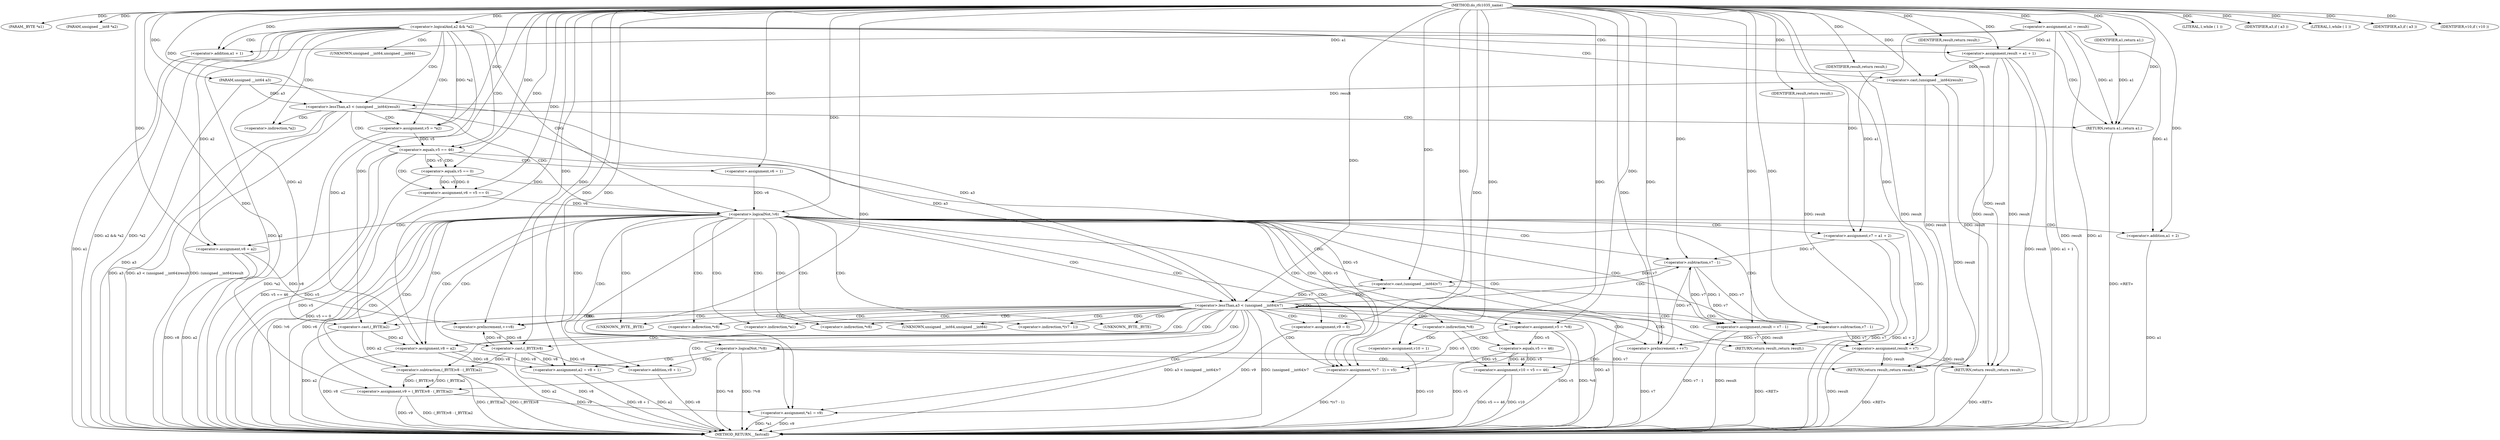 digraph do_rfc1035_name {  
"1000108" [label = "(METHOD,do_rfc1035_name)" ]
"1000262" [label = "(METHOD_RETURN,__fastcall)" ]
"1000109" [label = "(PARAM,_BYTE *a1)" ]
"1000110" [label = "(PARAM,unsigned __int8 *a2)" ]
"1000111" [label = "(PARAM,unsigned __int64 a3)" ]
"1000121" [label = "(<operator>.logicalAnd,a2 && *a2)" ]
"1000127" [label = "(LITERAL,1,while ( 1 ))" ]
"1000129" [label = "(<operator>.assignment,result = a1 + 1)" ]
"1000131" [label = "(<operator>.addition,a1 + 1)" ]
"1000135" [label = "(IDENTIFIER,a3,if ( a3 ))" ]
"1000138" [label = "(<operator>.lessThan,a3 < (unsigned __int64)result)" ]
"1000140" [label = "(<operator>.cast,(unsigned __int64)result)" ]
"1000144" [label = "(<operator>.assignment,v5 = *a2)" ]
"1000149" [label = "(<operator>.equals,v5 == 46)" ]
"1000152" [label = "(<operator>.assignment,v6 = 1)" ]
"1000156" [label = "(<operator>.assignment,v6 = v5 == 0)" ]
"1000158" [label = "(<operator>.equals,v5 == 0)" ]
"1000162" [label = "(<operator>.logicalNot,!v6)" ]
"1000165" [label = "(<operator>.assignment,v7 = a1 + 2)" ]
"1000167" [label = "(<operator>.addition,a1 + 2)" ]
"1000170" [label = "(<operator>.assignment,v8 = a2)" ]
"1000174" [label = "(LITERAL,1,while ( 1 ))" ]
"1000176" [label = "(<operator>.assignment,result = v7 - 1)" ]
"1000178" [label = "(<operator>.subtraction,v7 - 1)" ]
"1000182" [label = "(IDENTIFIER,a3,if ( a3 ))" ]
"1000185" [label = "(<operator>.lessThan,a3 < (unsigned __int64)v7)" ]
"1000187" [label = "(<operator>.cast,(unsigned __int64)v7)" ]
"1000190" [label = "(RETURN,return result;,return result;)" ]
"1000191" [label = "(IDENTIFIER,result,return result;)" ]
"1000192" [label = "(<operator>.preIncrement,++v8)" ]
"1000194" [label = "(<operator>.assignment,*(v7 - 1) = v5)" ]
"1000196" [label = "(<operator>.subtraction,v7 - 1)" ]
"1000200" [label = "(<operator>.assignment,result = v7)" ]
"1000203" [label = "(<operator>.assignment,v9 = (_BYTE)v8 - (_BYTE)a2)" ]
"1000205" [label = "(<operator>.subtraction,(_BYTE)v8 - (_BYTE)a2)" ]
"1000206" [label = "(<operator>.cast,(_BYTE)v8)" ]
"1000209" [label = "(<operator>.cast,(_BYTE)a2)" ]
"1000212" [label = "(<operator>.preIncrement,++v7)" ]
"1000214" [label = "(<operator>.assignment,v5 = *v8)" ]
"1000221" [label = "(<operator>.assignment,v10 = v5 == 46)" ]
"1000223" [label = "(<operator>.equals,v5 == 46)" ]
"1000227" [label = "(<operator>.assignment,v10 = 1)" ]
"1000231" [label = "(IDENTIFIER,v10,if ( v10 ))" ]
"1000233" [label = "(<operator>.assignment,v8 = a2)" ]
"1000236" [label = "(<operator>.assignment,v9 = 0)" ]
"1000240" [label = "(<operator>.assignment,*a1 = v9)" ]
"1000245" [label = "(<operator>.logicalNot,!*v8)" ]
"1000248" [label = "(RETURN,return result;,return result;)" ]
"1000249" [label = "(IDENTIFIER,result,return result;)" ]
"1000250" [label = "(<operator>.assignment,a2 = v8 + 1)" ]
"1000252" [label = "(<operator>.addition,v8 + 1)" ]
"1000255" [label = "(RETURN,return result;,return result;)" ]
"1000256" [label = "(IDENTIFIER,result,return result;)" ]
"1000257" [label = "(<operator>.assignment,a1 = result)" ]
"1000260" [label = "(RETURN,return a1;,return a1;)" ]
"1000261" [label = "(IDENTIFIER,a1,return a1;)" ]
"1000141" [label = "(UNKNOWN,unsigned __int64,unsigned __int64)" ]
"1000146" [label = "(<operator>.indirection,*a2)" ]
"1000188" [label = "(UNKNOWN,unsigned __int64,unsigned __int64)" ]
"1000195" [label = "(<operator>.indirection,*(v7 - 1))" ]
"1000207" [label = "(UNKNOWN,_BYTE,_BYTE)" ]
"1000210" [label = "(UNKNOWN,_BYTE,_BYTE)" ]
"1000216" [label = "(<operator>.indirection,*v8)" ]
"1000219" [label = "(<operator>.indirection,*v8)" ]
"1000241" [label = "(<operator>.indirection,*a1)" ]
"1000246" [label = "(<operator>.indirection,*v8)" ]
  "1000248" -> "1000262"  [ label = "DDG: <RET>"] 
  "1000129" -> "1000262"  [ label = "DDG: result"] 
  "1000138" -> "1000262"  [ label = "DDG: a3 < (unsigned __int64)result"] 
  "1000129" -> "1000262"  [ label = "DDG: a1 + 1"] 
  "1000138" -> "1000262"  [ label = "DDG: (unsigned __int64)result"] 
  "1000170" -> "1000262"  [ label = "DDG: a2"] 
  "1000250" -> "1000262"  [ label = "DDG: a2"] 
  "1000165" -> "1000262"  [ label = "DDG: a1 + 2"] 
  "1000240" -> "1000262"  [ label = "DDG: v9"] 
  "1000203" -> "1000262"  [ label = "DDG: (_BYTE)v8 - (_BYTE)a2"] 
  "1000162" -> "1000262"  [ label = "DDG: v6"] 
  "1000138" -> "1000262"  [ label = "DDG: a3"] 
  "1000221" -> "1000262"  [ label = "DDG: v5 == 46"] 
  "1000187" -> "1000262"  [ label = "DDG: v7"] 
  "1000165" -> "1000262"  [ label = "DDG: v7"] 
  "1000257" -> "1000262"  [ label = "DDG: result"] 
  "1000121" -> "1000262"  [ label = "DDG: a2"] 
  "1000257" -> "1000262"  [ label = "DDG: a1"] 
  "1000140" -> "1000262"  [ label = "DDG: result"] 
  "1000212" -> "1000262"  [ label = "DDG: v7"] 
  "1000245" -> "1000262"  [ label = "DDG: *v8"] 
  "1000176" -> "1000262"  [ label = "DDG: v7 - 1"] 
  "1000209" -> "1000262"  [ label = "DDG: a2"] 
  "1000233" -> "1000262"  [ label = "DDG: v8"] 
  "1000121" -> "1000262"  [ label = "DDG: a2 && *a2"] 
  "1000240" -> "1000262"  [ label = "DDG: *a1"] 
  "1000223" -> "1000262"  [ label = "DDG: v5"] 
  "1000149" -> "1000262"  [ label = "DDG: v5"] 
  "1000149" -> "1000262"  [ label = "DDG: v5 == 46"] 
  "1000203" -> "1000262"  [ label = "DDG: v9"] 
  "1000252" -> "1000262"  [ label = "DDG: v8"] 
  "1000156" -> "1000262"  [ label = "DDG: v5 == 0"] 
  "1000214" -> "1000262"  [ label = "DDG: v5"] 
  "1000158" -> "1000262"  [ label = "DDG: v5"] 
  "1000185" -> "1000262"  [ label = "DDG: a3 < (unsigned __int64)v7"] 
  "1000221" -> "1000262"  [ label = "DDG: v10"] 
  "1000250" -> "1000262"  [ label = "DDG: v8 + 1"] 
  "1000205" -> "1000262"  [ label = "DDG: (_BYTE)a2"] 
  "1000206" -> "1000262"  [ label = "DDG: v8"] 
  "1000170" -> "1000262"  [ label = "DDG: v8"] 
  "1000200" -> "1000262"  [ label = "DDG: result"] 
  "1000205" -> "1000262"  [ label = "DDG: (_BYTE)v8"] 
  "1000185" -> "1000262"  [ label = "DDG: (unsigned __int64)v7"] 
  "1000227" -> "1000262"  [ label = "DDG: v10"] 
  "1000176" -> "1000262"  [ label = "DDG: result"] 
  "1000214" -> "1000262"  [ label = "DDG: *v8"] 
  "1000111" -> "1000262"  [ label = "DDG: a3"] 
  "1000194" -> "1000262"  [ label = "DDG: *(v7 - 1)"] 
  "1000144" -> "1000262"  [ label = "DDG: *a2"] 
  "1000245" -> "1000262"  [ label = "DDG: !*v8"] 
  "1000121" -> "1000262"  [ label = "DDG: *a2"] 
  "1000167" -> "1000262"  [ label = "DDG: a1"] 
  "1000233" -> "1000262"  [ label = "DDG: a2"] 
  "1000162" -> "1000262"  [ label = "DDG: !v6"] 
  "1000185" -> "1000262"  [ label = "DDG: a3"] 
  "1000131" -> "1000262"  [ label = "DDG: a1"] 
  "1000255" -> "1000262"  [ label = "DDG: <RET>"] 
  "1000260" -> "1000262"  [ label = "DDG: <RET>"] 
  "1000190" -> "1000262"  [ label = "DDG: <RET>"] 
  "1000108" -> "1000109"  [ label = "DDG: "] 
  "1000108" -> "1000110"  [ label = "DDG: "] 
  "1000108" -> "1000111"  [ label = "DDG: "] 
  "1000108" -> "1000121"  [ label = "DDG: "] 
  "1000108" -> "1000127"  [ label = "DDG: "] 
  "1000257" -> "1000129"  [ label = "DDG: a1"] 
  "1000108" -> "1000129"  [ label = "DDG: "] 
  "1000257" -> "1000131"  [ label = "DDG: a1"] 
  "1000108" -> "1000131"  [ label = "DDG: "] 
  "1000108" -> "1000135"  [ label = "DDG: "] 
  "1000111" -> "1000138"  [ label = "DDG: a3"] 
  "1000108" -> "1000138"  [ label = "DDG: "] 
  "1000140" -> "1000138"  [ label = "DDG: result"] 
  "1000129" -> "1000140"  [ label = "DDG: result"] 
  "1000108" -> "1000140"  [ label = "DDG: "] 
  "1000121" -> "1000144"  [ label = "DDG: *a2"] 
  "1000108" -> "1000144"  [ label = "DDG: "] 
  "1000144" -> "1000149"  [ label = "DDG: v5"] 
  "1000108" -> "1000149"  [ label = "DDG: "] 
  "1000108" -> "1000152"  [ label = "DDG: "] 
  "1000158" -> "1000156"  [ label = "DDG: v5"] 
  "1000158" -> "1000156"  [ label = "DDG: 0"] 
  "1000108" -> "1000156"  [ label = "DDG: "] 
  "1000149" -> "1000158"  [ label = "DDG: v5"] 
  "1000108" -> "1000158"  [ label = "DDG: "] 
  "1000156" -> "1000162"  [ label = "DDG: v6"] 
  "1000152" -> "1000162"  [ label = "DDG: v6"] 
  "1000108" -> "1000162"  [ label = "DDG: "] 
  "1000108" -> "1000165"  [ label = "DDG: "] 
  "1000257" -> "1000165"  [ label = "DDG: a1"] 
  "1000108" -> "1000167"  [ label = "DDG: "] 
  "1000257" -> "1000167"  [ label = "DDG: a1"] 
  "1000121" -> "1000170"  [ label = "DDG: a2"] 
  "1000108" -> "1000170"  [ label = "DDG: "] 
  "1000108" -> "1000174"  [ label = "DDG: "] 
  "1000178" -> "1000176"  [ label = "DDG: v7"] 
  "1000178" -> "1000176"  [ label = "DDG: 1"] 
  "1000108" -> "1000176"  [ label = "DDG: "] 
  "1000165" -> "1000178"  [ label = "DDG: v7"] 
  "1000212" -> "1000178"  [ label = "DDG: v7"] 
  "1000108" -> "1000178"  [ label = "DDG: "] 
  "1000108" -> "1000182"  [ label = "DDG: "] 
  "1000138" -> "1000185"  [ label = "DDG: a3"] 
  "1000111" -> "1000185"  [ label = "DDG: a3"] 
  "1000108" -> "1000185"  [ label = "DDG: "] 
  "1000187" -> "1000185"  [ label = "DDG: v7"] 
  "1000178" -> "1000187"  [ label = "DDG: v7"] 
  "1000108" -> "1000187"  [ label = "DDG: "] 
  "1000191" -> "1000190"  [ label = "DDG: result"] 
  "1000176" -> "1000190"  [ label = "DDG: result"] 
  "1000108" -> "1000191"  [ label = "DDG: "] 
  "1000170" -> "1000192"  [ label = "DDG: v8"] 
  "1000206" -> "1000192"  [ label = "DDG: v8"] 
  "1000108" -> "1000192"  [ label = "DDG: "] 
  "1000214" -> "1000194"  [ label = "DDG: v5"] 
  "1000158" -> "1000194"  [ label = "DDG: v5"] 
  "1000223" -> "1000194"  [ label = "DDG: v5"] 
  "1000149" -> "1000194"  [ label = "DDG: v5"] 
  "1000108" -> "1000194"  [ label = "DDG: "] 
  "1000187" -> "1000196"  [ label = "DDG: v7"] 
  "1000178" -> "1000196"  [ label = "DDG: v7"] 
  "1000108" -> "1000196"  [ label = "DDG: "] 
  "1000196" -> "1000200"  [ label = "DDG: v7"] 
  "1000108" -> "1000200"  [ label = "DDG: "] 
  "1000205" -> "1000203"  [ label = "DDG: (_BYTE)v8"] 
  "1000205" -> "1000203"  [ label = "DDG: (_BYTE)a2"] 
  "1000108" -> "1000203"  [ label = "DDG: "] 
  "1000206" -> "1000205"  [ label = "DDG: v8"] 
  "1000192" -> "1000206"  [ label = "DDG: v8"] 
  "1000108" -> "1000206"  [ label = "DDG: "] 
  "1000209" -> "1000205"  [ label = "DDG: a2"] 
  "1000108" -> "1000209"  [ label = "DDG: "] 
  "1000121" -> "1000209"  [ label = "DDG: a2"] 
  "1000108" -> "1000212"  [ label = "DDG: "] 
  "1000196" -> "1000212"  [ label = "DDG: v7"] 
  "1000108" -> "1000214"  [ label = "DDG: "] 
  "1000223" -> "1000221"  [ label = "DDG: v5"] 
  "1000223" -> "1000221"  [ label = "DDG: 46"] 
  "1000108" -> "1000221"  [ label = "DDG: "] 
  "1000214" -> "1000223"  [ label = "DDG: v5"] 
  "1000108" -> "1000223"  [ label = "DDG: "] 
  "1000108" -> "1000227"  [ label = "DDG: "] 
  "1000108" -> "1000231"  [ label = "DDG: "] 
  "1000121" -> "1000233"  [ label = "DDG: a2"] 
  "1000209" -> "1000233"  [ label = "DDG: a2"] 
  "1000108" -> "1000233"  [ label = "DDG: "] 
  "1000108" -> "1000236"  [ label = "DDG: "] 
  "1000203" -> "1000240"  [ label = "DDG: v9"] 
  "1000236" -> "1000240"  [ label = "DDG: v9"] 
  "1000108" -> "1000240"  [ label = "DDG: "] 
  "1000249" -> "1000248"  [ label = "DDG: result"] 
  "1000140" -> "1000248"  [ label = "DDG: result"] 
  "1000129" -> "1000248"  [ label = "DDG: result"] 
  "1000200" -> "1000248"  [ label = "DDG: result"] 
  "1000108" -> "1000249"  [ label = "DDG: "] 
  "1000233" -> "1000250"  [ label = "DDG: v8"] 
  "1000206" -> "1000250"  [ label = "DDG: v8"] 
  "1000108" -> "1000250"  [ label = "DDG: "] 
  "1000233" -> "1000252"  [ label = "DDG: v8"] 
  "1000206" -> "1000252"  [ label = "DDG: v8"] 
  "1000108" -> "1000252"  [ label = "DDG: "] 
  "1000256" -> "1000255"  [ label = "DDG: result"] 
  "1000140" -> "1000255"  [ label = "DDG: result"] 
  "1000129" -> "1000255"  [ label = "DDG: result"] 
  "1000200" -> "1000255"  [ label = "DDG: result"] 
  "1000108" -> "1000256"  [ label = "DDG: "] 
  "1000108" -> "1000257"  [ label = "DDG: "] 
  "1000261" -> "1000260"  [ label = "DDG: a1"] 
  "1000257" -> "1000260"  [ label = "DDG: a1"] 
  "1000108" -> "1000260"  [ label = "DDG: "] 
  "1000108" -> "1000261"  [ label = "DDG: "] 
  "1000121" -> "1000260"  [ label = "CDG: "] 
  "1000121" -> "1000131"  [ label = "CDG: "] 
  "1000121" -> "1000129"  [ label = "CDG: "] 
  "1000121" -> "1000162"  [ label = "CDG: "] 
  "1000121" -> "1000144"  [ label = "CDG: "] 
  "1000121" -> "1000141"  [ label = "CDG: "] 
  "1000121" -> "1000140"  [ label = "CDG: "] 
  "1000121" -> "1000138"  [ label = "CDG: "] 
  "1000121" -> "1000149"  [ label = "CDG: "] 
  "1000121" -> "1000146"  [ label = "CDG: "] 
  "1000138" -> "1000162"  [ label = "CDG: "] 
  "1000138" -> "1000260"  [ label = "CDG: "] 
  "1000138" -> "1000144"  [ label = "CDG: "] 
  "1000138" -> "1000149"  [ label = "CDG: "] 
  "1000138" -> "1000146"  [ label = "CDG: "] 
  "1000149" -> "1000158"  [ label = "CDG: "] 
  "1000149" -> "1000156"  [ label = "CDG: "] 
  "1000149" -> "1000152"  [ label = "CDG: "] 
  "1000162" -> "1000170"  [ label = "CDG: "] 
  "1000162" -> "1000167"  [ label = "CDG: "] 
  "1000162" -> "1000165"  [ label = "CDG: "] 
  "1000162" -> "1000240"  [ label = "CDG: "] 
  "1000162" -> "1000236"  [ label = "CDG: "] 
  "1000162" -> "1000233"  [ label = "CDG: "] 
  "1000162" -> "1000246"  [ label = "CDG: "] 
  "1000162" -> "1000245"  [ label = "CDG: "] 
  "1000162" -> "1000241"  [ label = "CDG: "] 
  "1000162" -> "1000176"  [ label = "CDG: "] 
  "1000162" -> "1000178"  [ label = "CDG: "] 
  "1000162" -> "1000192"  [ label = "CDG: "] 
  "1000162" -> "1000188"  [ label = "CDG: "] 
  "1000162" -> "1000187"  [ label = "CDG: "] 
  "1000162" -> "1000185"  [ label = "CDG: "] 
  "1000162" -> "1000207"  [ label = "CDG: "] 
  "1000162" -> "1000206"  [ label = "CDG: "] 
  "1000162" -> "1000205"  [ label = "CDG: "] 
  "1000162" -> "1000203"  [ label = "CDG: "] 
  "1000162" -> "1000200"  [ label = "CDG: "] 
  "1000162" -> "1000196"  [ label = "CDG: "] 
  "1000162" -> "1000195"  [ label = "CDG: "] 
  "1000162" -> "1000194"  [ label = "CDG: "] 
  "1000162" -> "1000219"  [ label = "CDG: "] 
  "1000162" -> "1000216"  [ label = "CDG: "] 
  "1000162" -> "1000214"  [ label = "CDG: "] 
  "1000162" -> "1000212"  [ label = "CDG: "] 
  "1000162" -> "1000210"  [ label = "CDG: "] 
  "1000162" -> "1000209"  [ label = "CDG: "] 
  "1000185" -> "1000192"  [ label = "CDG: "] 
  "1000185" -> "1000190"  [ label = "CDG: "] 
  "1000185" -> "1000207"  [ label = "CDG: "] 
  "1000185" -> "1000206"  [ label = "CDG: "] 
  "1000185" -> "1000205"  [ label = "CDG: "] 
  "1000185" -> "1000203"  [ label = "CDG: "] 
  "1000185" -> "1000200"  [ label = "CDG: "] 
  "1000185" -> "1000196"  [ label = "CDG: "] 
  "1000185" -> "1000195"  [ label = "CDG: "] 
  "1000185" -> "1000194"  [ label = "CDG: "] 
  "1000185" -> "1000219"  [ label = "CDG: "] 
  "1000185" -> "1000216"  [ label = "CDG: "] 
  "1000185" -> "1000214"  [ label = "CDG: "] 
  "1000185" -> "1000212"  [ label = "CDG: "] 
  "1000185" -> "1000210"  [ label = "CDG: "] 
  "1000185" -> "1000209"  [ label = "CDG: "] 
  "1000185" -> "1000240"  [ label = "CDG: "] 
  "1000185" -> "1000246"  [ label = "CDG: "] 
  "1000185" -> "1000245"  [ label = "CDG: "] 
  "1000185" -> "1000241"  [ label = "CDG: "] 
  "1000185" -> "1000176"  [ label = "CDG: "] 
  "1000185" -> "1000178"  [ label = "CDG: "] 
  "1000185" -> "1000236"  [ label = "CDG: "] 
  "1000185" -> "1000233"  [ label = "CDG: "] 
  "1000185" -> "1000188"  [ label = "CDG: "] 
  "1000185" -> "1000187"  [ label = "CDG: "] 
  "1000185" -> "1000185"  [ label = "CDG: "] 
  "1000219" -> "1000223"  [ label = "CDG: "] 
  "1000219" -> "1000221"  [ label = "CDG: "] 
  "1000219" -> "1000227"  [ label = "CDG: "] 
  "1000245" -> "1000255"  [ label = "CDG: "] 
  "1000245" -> "1000252"  [ label = "CDG: "] 
  "1000245" -> "1000250"  [ label = "CDG: "] 
  "1000245" -> "1000248"  [ label = "CDG: "] 
}
